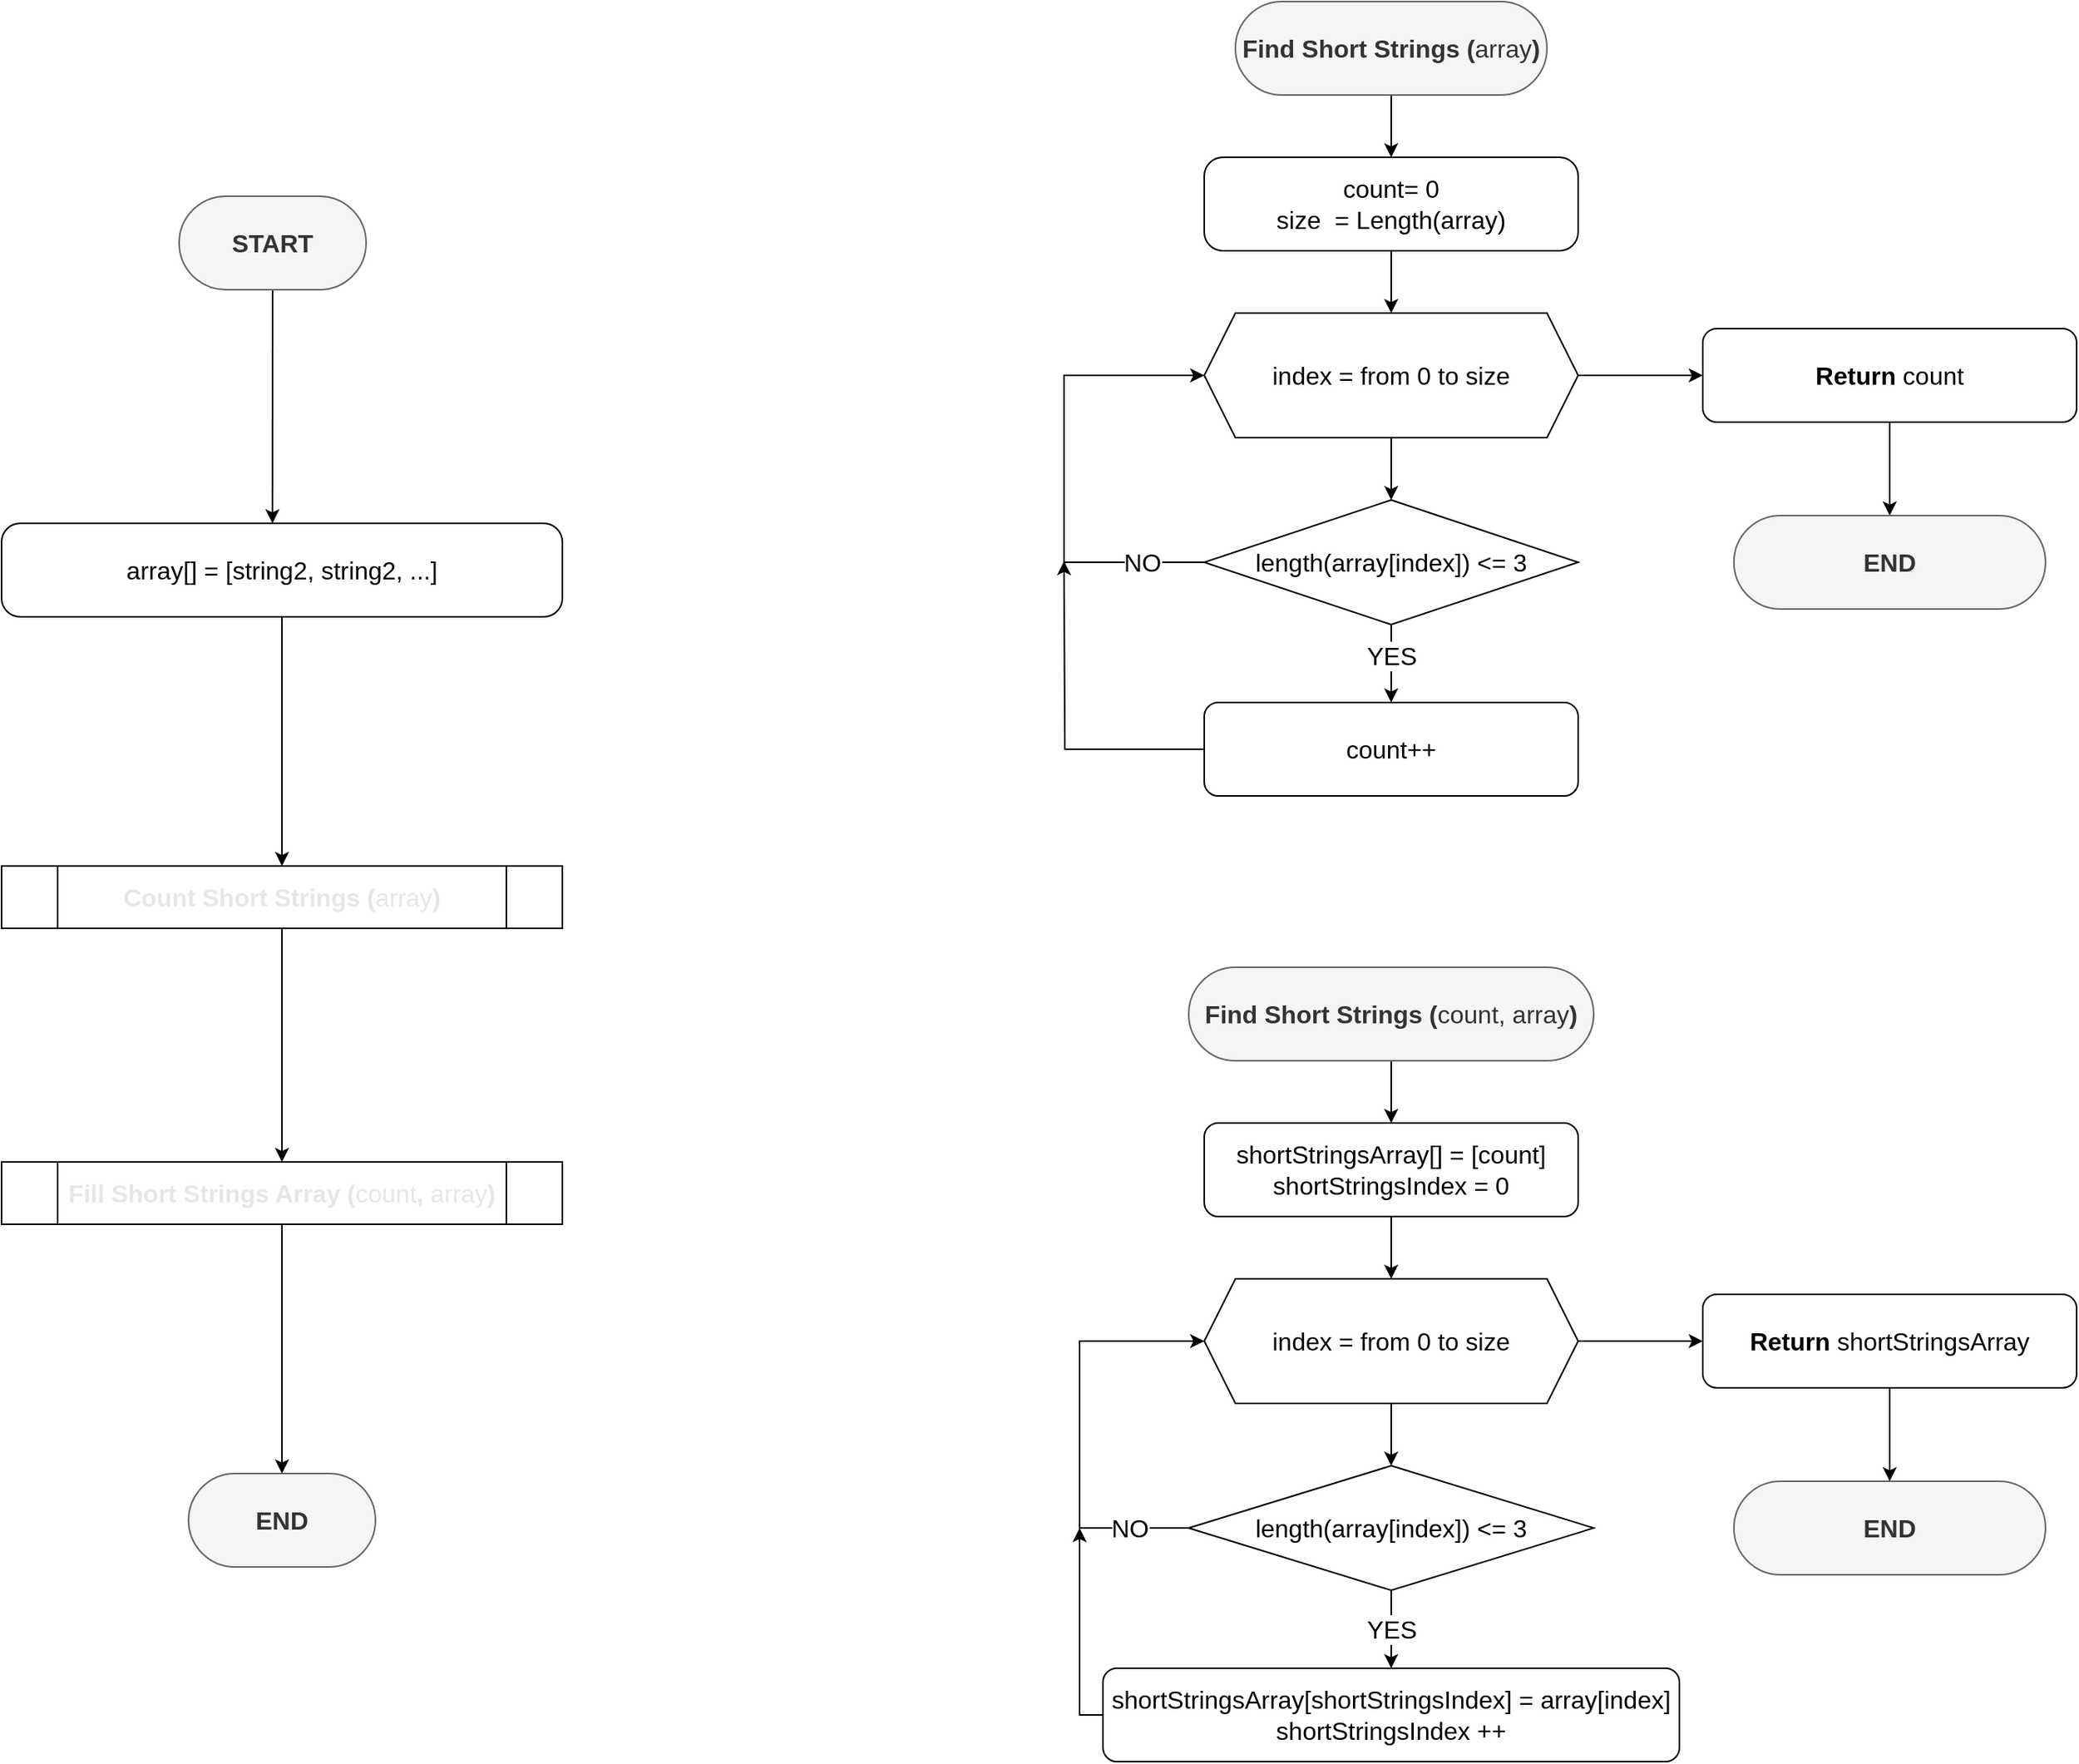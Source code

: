 <mxfile>
    <diagram id="QPdWstXTpCla72dscTz6" name="Страница 1">
        <mxGraphModel dx="1166" dy="599" grid="0" gridSize="10" guides="1" tooltips="1" connect="1" arrows="1" fold="1" page="1" pageScale="1" pageWidth="827" pageHeight="1169" math="0" shadow="0">
            <root>
                <mxCell id="0"/>
                <mxCell id="1" parent="0"/>
                <mxCell id="w-fTzNewHKT8VR_-T8Jl-25" value="" style="edgeStyle=orthogonalEdgeStyle;rounded=0;orthogonalLoop=1;jettySize=auto;html=1;fontSize=16;" parent="1" source="w-fTzNewHKT8VR_-T8Jl-6" target="w-fTzNewHKT8VR_-T8Jl-9" edge="1">
                    <mxGeometry relative="1" as="geometry"/>
                </mxCell>
                <mxCell id="w-fTzNewHKT8VR_-T8Jl-6" value="&lt;font style=&quot;font-size: 16px&quot;&gt;count= 0&lt;br style=&quot;font-size: 16px&quot;&gt;size&amp;nbsp; = Length(array)&lt;br style=&quot;font-size: 16px&quot;&gt;&lt;/font&gt;" style="rounded=1;whiteSpace=wrap;html=1;fontSize=16;arcSize=20;" parent="1" vertex="1">
                    <mxGeometry x="1006" y="120" width="240" height="60" as="geometry"/>
                </mxCell>
                <mxCell id="w-fTzNewHKT8VR_-T8Jl-36" value="" style="edgeStyle=orthogonalEdgeStyle;rounded=0;orthogonalLoop=1;jettySize=auto;html=1;fontSize=16;" parent="1" source="w-fTzNewHKT8VR_-T8Jl-9" target="w-fTzNewHKT8VR_-T8Jl-10" edge="1">
                    <mxGeometry relative="1" as="geometry"/>
                </mxCell>
                <mxCell id="7" value="" style="edgeStyle=none;html=1;labelBackgroundColor=none;fontFamily=Helvetica;fontSize=16;fontColor=#E6E6E6;" edge="1" parent="1" source="w-fTzNewHKT8VR_-T8Jl-9" target="5">
                    <mxGeometry relative="1" as="geometry"/>
                </mxCell>
                <mxCell id="w-fTzNewHKT8VR_-T8Jl-9" value="index = from 0 to size" style="shape=hexagon;perimeter=hexagonPerimeter2;whiteSpace=wrap;html=1;fixedSize=1;fontSize=16;" parent="1" vertex="1">
                    <mxGeometry x="1006" y="220" width="240" height="80" as="geometry"/>
                </mxCell>
                <mxCell id="w-fTzNewHKT8VR_-T8Jl-14" value="NO" style="edgeStyle=orthogonalEdgeStyle;rounded=0;orthogonalLoop=1;jettySize=auto;html=1;fontSize=16;exitX=0;exitY=0.5;exitDx=0;exitDy=0;entryX=0;entryY=0.5;entryDx=0;entryDy=0;" parent="1" source="w-fTzNewHKT8VR_-T8Jl-10" target="w-fTzNewHKT8VR_-T8Jl-9" edge="1">
                    <mxGeometry x="-0.733" relative="1" as="geometry">
                        <mxPoint x="916" y="490" as="targetPoint"/>
                        <Array as="points">
                            <mxPoint x="916" y="380"/>
                            <mxPoint x="916" y="260"/>
                        </Array>
                        <mxPoint as="offset"/>
                    </mxGeometry>
                </mxCell>
                <mxCell id="w-fTzNewHKT8VR_-T8Jl-16" value="YES" style="edgeStyle=orthogonalEdgeStyle;rounded=0;orthogonalLoop=1;jettySize=auto;html=1;fontSize=16;exitX=0.5;exitY=1;exitDx=0;exitDy=0;entryX=0.5;entryY=0;entryDx=0;entryDy=0;" parent="1" source="w-fTzNewHKT8VR_-T8Jl-10" target="w-fTzNewHKT8VR_-T8Jl-35" edge="1">
                    <mxGeometry x="-0.2" relative="1" as="geometry">
                        <mxPoint x="1316" y="510" as="targetPoint"/>
                        <Array as="points">
                            <mxPoint x="1126" y="470"/>
                            <mxPoint x="1126" y="470"/>
                        </Array>
                        <mxPoint as="offset"/>
                    </mxGeometry>
                </mxCell>
                <mxCell id="w-fTzNewHKT8VR_-T8Jl-10" value="&lt;font style=&quot;font-size: 16px&quot;&gt;length(array[index]) &amp;lt;= 3&lt;/font&gt;" style="rhombus;whiteSpace=wrap;html=1;fontSize=16;" parent="1" vertex="1">
                    <mxGeometry x="1006" y="340" width="240" height="80" as="geometry"/>
                </mxCell>
                <mxCell id="14" style="edgeStyle=none;html=1;entryX=0.5;entryY=0;entryDx=0;entryDy=0;labelBackgroundColor=none;fontFamily=Helvetica;fontSize=16;fontColor=#E6E6E6;" edge="1" parent="1" source="w-fTzNewHKT8VR_-T8Jl-19" target="2">
                    <mxGeometry relative="1" as="geometry"/>
                </mxCell>
                <mxCell id="w-fTzNewHKT8VR_-T8Jl-19" value="&lt;span style=&quot;font-size: 16px&quot;&gt;&lt;font style=&quot;font-size: 16px&quot;&gt;&lt;span style=&quot;font-size: 16px&quot;&gt;Count Short Strings&amp;nbsp;&lt;/span&gt;&lt;span style=&quot;font-size: 16px&quot;&gt;(&lt;/span&gt;&lt;span style=&quot;font-weight: normal&quot;&gt;array&lt;/span&gt;&lt;span style=&quot;font-size: 16px&quot;&gt;)&lt;/span&gt;&lt;/font&gt;&lt;/span&gt;" style="shape=process;whiteSpace=wrap;html=1;backgroundOutline=1;fontSize=16;fontFamily=Helvetica;labelBackgroundColor=none;fontColor=#E6E6E6;fontStyle=1" parent="1" vertex="1">
                    <mxGeometry x="234" y="575" width="360" height="40" as="geometry"/>
                </mxCell>
                <mxCell id="16" style="edgeStyle=none;html=1;entryX=0.483;entryY=0;entryDx=0;entryDy=0;entryPerimeter=0;labelBackgroundColor=none;fontFamily=Helvetica;fontSize=16;fontColor=#E6E6E6;" edge="1" parent="1" source="w-fTzNewHKT8VR_-T8Jl-30" target="w-fTzNewHKT8VR_-T8Jl-52">
                    <mxGeometry relative="1" as="geometry"/>
                </mxCell>
                <mxCell id="w-fTzNewHKT8VR_-T8Jl-30" value="&lt;b style=&quot;font-size: 16px;&quot;&gt;START&lt;/b&gt;" style="rounded=1;whiteSpace=wrap;html=1;fontSize=16;arcSize=50;fillColor=#f5f5f5;strokeColor=#666666;fontColor=#333333;" parent="1" vertex="1">
                    <mxGeometry x="348" y="145" width="120" height="60" as="geometry"/>
                </mxCell>
                <mxCell id="w-fTzNewHKT8VR_-T8Jl-31" value="&lt;b style=&quot;font-size: 16px;&quot;&gt;END&lt;/b&gt;" style="rounded=1;whiteSpace=wrap;html=1;fontSize=16;arcSize=50;fillColor=#f5f5f5;strokeColor=#666666;fontColor=#333333;" parent="1" vertex="1">
                    <mxGeometry x="354" y="965" width="120" height="60" as="geometry"/>
                </mxCell>
                <mxCell id="w-fTzNewHKT8VR_-T8Jl-33" value="" style="edgeStyle=orthogonalEdgeStyle;rounded=0;orthogonalLoop=1;jettySize=auto;html=1;fontSize=16;" parent="1" source="w-fTzNewHKT8VR_-T8Jl-32" target="w-fTzNewHKT8VR_-T8Jl-6" edge="1">
                    <mxGeometry relative="1" as="geometry"/>
                </mxCell>
                <mxCell id="w-fTzNewHKT8VR_-T8Jl-32" value="&lt;b style=&quot;font-size: 16px&quot;&gt;Find Short Strings&amp;nbsp;&lt;/b&gt;&lt;b style=&quot;font-size: 16px&quot;&gt;(&lt;/b&gt;array&lt;b style=&quot;font-size: 16px&quot;&gt;)&lt;/b&gt;" style="rounded=1;whiteSpace=wrap;html=1;fontSize=16;arcSize=50;fillColor=#f5f5f5;strokeColor=#666666;fontColor=#333333;" parent="1" vertex="1">
                    <mxGeometry x="1026" y="20" width="200" height="60" as="geometry"/>
                </mxCell>
                <mxCell id="w-fTzNewHKT8VR_-T8Jl-34" value="&lt;b style=&quot;font-size: 16px;&quot;&gt;END&lt;/b&gt;" style="rounded=1;whiteSpace=wrap;html=1;fontSize=16;arcSize=50;fillColor=#f5f5f5;strokeColor=#666666;fontColor=#333333;" parent="1" vertex="1">
                    <mxGeometry x="1346" y="970" width="200" height="60" as="geometry"/>
                </mxCell>
                <mxCell id="w-fTzNewHKT8VR_-T8Jl-38" style="edgeStyle=orthogonalEdgeStyle;rounded=0;orthogonalLoop=1;jettySize=auto;html=1;fontSize=16;" parent="1" source="w-fTzNewHKT8VR_-T8Jl-35" edge="1">
                    <mxGeometry relative="1" as="geometry">
                        <mxPoint x="916" y="379.238" as="targetPoint"/>
                    </mxGeometry>
                </mxCell>
                <mxCell id="w-fTzNewHKT8VR_-T8Jl-35" value="&lt;font style=&quot;font-size: 16px&quot;&gt;&lt;span style=&quot;font-size: 16px&quot;&gt;count++&lt;/span&gt;&lt;br style=&quot;font-size: 16px&quot;&gt;&lt;/font&gt;" style="rounded=1;whiteSpace=wrap;html=1;fontSize=16;" parent="1" vertex="1">
                    <mxGeometry x="1006" y="470" width="240" height="60" as="geometry"/>
                </mxCell>
                <mxCell id="w-fTzNewHKT8VR_-T8Jl-54" style="edgeStyle=orthogonalEdgeStyle;rounded=0;orthogonalLoop=1;jettySize=auto;html=1;fontSize=16;" parent="1" source="w-fTzNewHKT8VR_-T8Jl-37" edge="1">
                    <mxGeometry relative="1" as="geometry">
                        <mxPoint x="926" y="1000" as="targetPoint"/>
                        <Array as="points">
                            <mxPoint x="926" y="1120"/>
                        </Array>
                    </mxGeometry>
                </mxCell>
                <mxCell id="w-fTzNewHKT8VR_-T8Jl-37" value="&lt;font style=&quot;font-size: 16px&quot;&gt;shortStringsArray&lt;span style=&quot;font-size: 16px&quot;&gt;[&lt;/span&gt;shortStringsIndex&lt;span style=&quot;font-size: 16px&quot;&gt;] = array[index]&lt;/span&gt;&lt;br style=&quot;font-size: 16px&quot;&gt;shortStringsIndex ++&lt;br style=&quot;font-size: 16px&quot;&gt;&lt;/font&gt;" style="rounded=1;whiteSpace=wrap;html=1;fontSize=16;labelBorderColor=none;" parent="1" vertex="1">
                    <mxGeometry x="941" y="1090" width="370" height="60" as="geometry"/>
                </mxCell>
                <mxCell id="11" value="" style="edgeStyle=none;html=1;labelBackgroundColor=none;fontFamily=Helvetica;fontSize=16;fontColor=#E6E6E6;" edge="1" parent="1" source="w-fTzNewHKT8VR_-T8Jl-41" target="w-fTzNewHKT8VR_-T8Jl-42">
                    <mxGeometry relative="1" as="geometry"/>
                </mxCell>
                <mxCell id="w-fTzNewHKT8VR_-T8Jl-41" value="&lt;font style=&quot;font-size: 16px&quot;&gt;shortStringsArray&lt;span style=&quot;font-size: 16px&quot;&gt;[] =&amp;nbsp;&lt;/span&gt;[count]&lt;br style=&quot;font-size: 16px&quot;&gt;&lt;span style=&quot;font-size: 16px&quot;&gt;shortStringsIndex = 0&lt;/span&gt;&lt;br style=&quot;font-size: 16px&quot;&gt;&lt;/font&gt;" style="rounded=1;whiteSpace=wrap;html=1;fontSize=16;" parent="1" vertex="1">
                    <mxGeometry x="1006" y="740" width="240" height="60" as="geometry"/>
                </mxCell>
                <mxCell id="w-fTzNewHKT8VR_-T8Jl-48" value="" style="edgeStyle=orthogonalEdgeStyle;rounded=0;orthogonalLoop=1;jettySize=auto;html=1;fontSize=16;" parent="1" source="w-fTzNewHKT8VR_-T8Jl-42" target="w-fTzNewHKT8VR_-T8Jl-47" edge="1">
                    <mxGeometry relative="1" as="geometry"/>
                </mxCell>
                <mxCell id="w-fTzNewHKT8VR_-T8Jl-57" style="edgeStyle=orthogonalEdgeStyle;rounded=0;orthogonalLoop=1;jettySize=auto;html=1;entryX=0;entryY=0.5;entryDx=0;entryDy=0;fontSize=16;" parent="1" source="w-fTzNewHKT8VR_-T8Jl-42" target="w-fTzNewHKT8VR_-T8Jl-55" edge="1">
                    <mxGeometry relative="1" as="geometry"/>
                </mxCell>
                <mxCell id="w-fTzNewHKT8VR_-T8Jl-42" value="index = from 0 to size" style="shape=hexagon;perimeter=hexagonPerimeter2;whiteSpace=wrap;html=1;fixedSize=1;fontSize=16;" parent="1" vertex="1">
                    <mxGeometry x="1006" y="840" width="240" height="80" as="geometry"/>
                </mxCell>
                <mxCell id="w-fTzNewHKT8VR_-T8Jl-49" value="YES" style="edgeStyle=orthogonalEdgeStyle;rounded=0;orthogonalLoop=1;jettySize=auto;html=1;fontSize=16;" parent="1" source="w-fTzNewHKT8VR_-T8Jl-47" target="w-fTzNewHKT8VR_-T8Jl-37" edge="1">
                    <mxGeometry relative="1" as="geometry"/>
                </mxCell>
                <mxCell id="w-fTzNewHKT8VR_-T8Jl-50" value="NO" style="edgeStyle=orthogonalEdgeStyle;rounded=0;orthogonalLoop=1;jettySize=auto;html=1;fontSize=16;entryX=0;entryY=0.5;entryDx=0;entryDy=0;exitX=0;exitY=0.5;exitDx=0;exitDy=0;" parent="1" source="w-fTzNewHKT8VR_-T8Jl-47" target="w-fTzNewHKT8VR_-T8Jl-42" edge="1">
                    <mxGeometry x="-0.714" relative="1" as="geometry">
                        <mxPoint x="916" y="1000" as="targetPoint"/>
                        <Array as="points">
                            <mxPoint x="926" y="1000"/>
                            <mxPoint x="926" y="880"/>
                        </Array>
                        <mxPoint as="offset"/>
                    </mxGeometry>
                </mxCell>
                <mxCell id="w-fTzNewHKT8VR_-T8Jl-47" value="length(array[index]) &amp;lt;= 3" style="rhombus;whiteSpace=wrap;html=1;fontSize=16;" parent="1" vertex="1">
                    <mxGeometry x="996" y="960" width="260" height="80" as="geometry"/>
                </mxCell>
                <mxCell id="17" style="edgeStyle=none;html=1;labelBackgroundColor=none;fontFamily=Helvetica;fontSize=16;fontColor=#E6E6E6;" edge="1" parent="1" source="w-fTzNewHKT8VR_-T8Jl-52" target="w-fTzNewHKT8VR_-T8Jl-19">
                    <mxGeometry relative="1" as="geometry"/>
                </mxCell>
                <mxCell id="w-fTzNewHKT8VR_-T8Jl-52" value="&lt;font style=&quot;font-size: 16px&quot;&gt;&lt;span style=&quot;font-size: 16px&quot;&gt;array[] = [string2, string2, ...]&lt;/span&gt;&lt;br style=&quot;font-size: 16px&quot;&gt;&lt;/font&gt;" style="rounded=1;whiteSpace=wrap;html=1;fontSize=16;arcSize=20;" parent="1" vertex="1">
                    <mxGeometry x="234" y="355" width="360" height="60" as="geometry"/>
                </mxCell>
                <mxCell id="w-fTzNewHKT8VR_-T8Jl-56" value="" style="edgeStyle=orthogonalEdgeStyle;rounded=0;orthogonalLoop=1;jettySize=auto;html=1;fontSize=16;" parent="1" source="w-fTzNewHKT8VR_-T8Jl-55" target="w-fTzNewHKT8VR_-T8Jl-34" edge="1">
                    <mxGeometry relative="1" as="geometry"/>
                </mxCell>
                <mxCell id="w-fTzNewHKT8VR_-T8Jl-55" value="&lt;font style=&quot;font-size: 16px;&quot;&gt;&lt;b style=&quot;font-size: 16px;&quot;&gt;Return&amp;nbsp;&lt;/b&gt;shortStringsArray&lt;br style=&quot;font-size: 16px;&quot;&gt;&lt;/font&gt;" style="rounded=1;whiteSpace=wrap;html=1;fontSize=16;" parent="1" vertex="1">
                    <mxGeometry x="1326" y="850" width="240" height="60" as="geometry"/>
                </mxCell>
                <mxCell id="4" value="" style="edgeStyle=none;html=1;fontSize=16;labelBackgroundColor=none;fontColor=#E6E6E6;fontStyle=1" edge="1" parent="1" source="2" target="w-fTzNewHKT8VR_-T8Jl-31">
                    <mxGeometry relative="1" as="geometry"/>
                </mxCell>
                <mxCell id="2" value="&lt;span style=&quot;font-size: 16px&quot;&gt;Fill Short Strings Array&amp;nbsp;&lt;/span&gt;&lt;span style=&quot;font-size: 16px&quot;&gt;(&lt;span style=&quot;font-weight: normal&quot;&gt;count&lt;/span&gt;,&amp;nbsp;&lt;/span&gt;&lt;span style=&quot;font-weight: normal&quot;&gt;array&lt;/span&gt;&lt;span style=&quot;font-size: 16px&quot;&gt;)&lt;/span&gt;" style="shape=process;whiteSpace=wrap;html=1;backgroundOutline=1;fontSize=16;fontFamily=Helvetica;labelBackgroundColor=none;fontColor=#E6E6E6;fontStyle=1" vertex="1" parent="1">
                    <mxGeometry x="234" y="765" width="360" height="40" as="geometry"/>
                </mxCell>
                <mxCell id="8" value="" style="edgeStyle=none;html=1;labelBackgroundColor=none;fontFamily=Helvetica;fontSize=16;fontColor=#E6E6E6;" edge="1" parent="1" source="5" target="6">
                    <mxGeometry relative="1" as="geometry"/>
                </mxCell>
                <mxCell id="5" value="&lt;font style=&quot;font-size: 16px&quot;&gt;&lt;b style=&quot;font-size: 16px&quot;&gt;Return &lt;/b&gt;&lt;span style=&quot;font-size: 16px&quot;&gt;count&lt;/span&gt;&lt;br style=&quot;font-size: 16px&quot;&gt;&lt;/font&gt;" style="rounded=1;whiteSpace=wrap;html=1;fontSize=16;" vertex="1" parent="1">
                    <mxGeometry x="1326" y="230" width="240" height="60" as="geometry"/>
                </mxCell>
                <mxCell id="6" value="&lt;b style=&quot;font-size: 16px;&quot;&gt;END&lt;/b&gt;" style="rounded=1;whiteSpace=wrap;html=1;fontSize=16;arcSize=50;fillColor=#f5f5f5;strokeColor=#666666;fontColor=#333333;" vertex="1" parent="1">
                    <mxGeometry x="1346" y="350" width="200" height="60" as="geometry"/>
                </mxCell>
                <mxCell id="10" value="" style="edgeStyle=none;html=1;labelBackgroundColor=none;fontFamily=Helvetica;fontSize=16;fontColor=#E6E6E6;" edge="1" parent="1" source="9" target="w-fTzNewHKT8VR_-T8Jl-41">
                    <mxGeometry relative="1" as="geometry"/>
                </mxCell>
                <mxCell id="9" value="&lt;b style=&quot;font-size: 16px&quot;&gt;Find Short Strings&amp;nbsp;&lt;/b&gt;&lt;b style=&quot;font-size: 16px&quot;&gt;(&lt;/b&gt;&lt;span style=&quot;font-size: 16px&quot;&gt;count,&lt;/span&gt;&lt;b style=&quot;font-size: 16px&quot;&gt;&amp;nbsp;&lt;/b&gt;array&lt;b style=&quot;font-size: 16px&quot;&gt;)&lt;/b&gt;" style="rounded=1;whiteSpace=wrap;html=1;fontSize=16;arcSize=50;fillColor=#f5f5f5;strokeColor=#666666;fontColor=#333333;" vertex="1" parent="1">
                    <mxGeometry x="996" y="640" width="260" height="60" as="geometry"/>
                </mxCell>
            </root>
        </mxGraphModel>
    </diagram>
</mxfile>